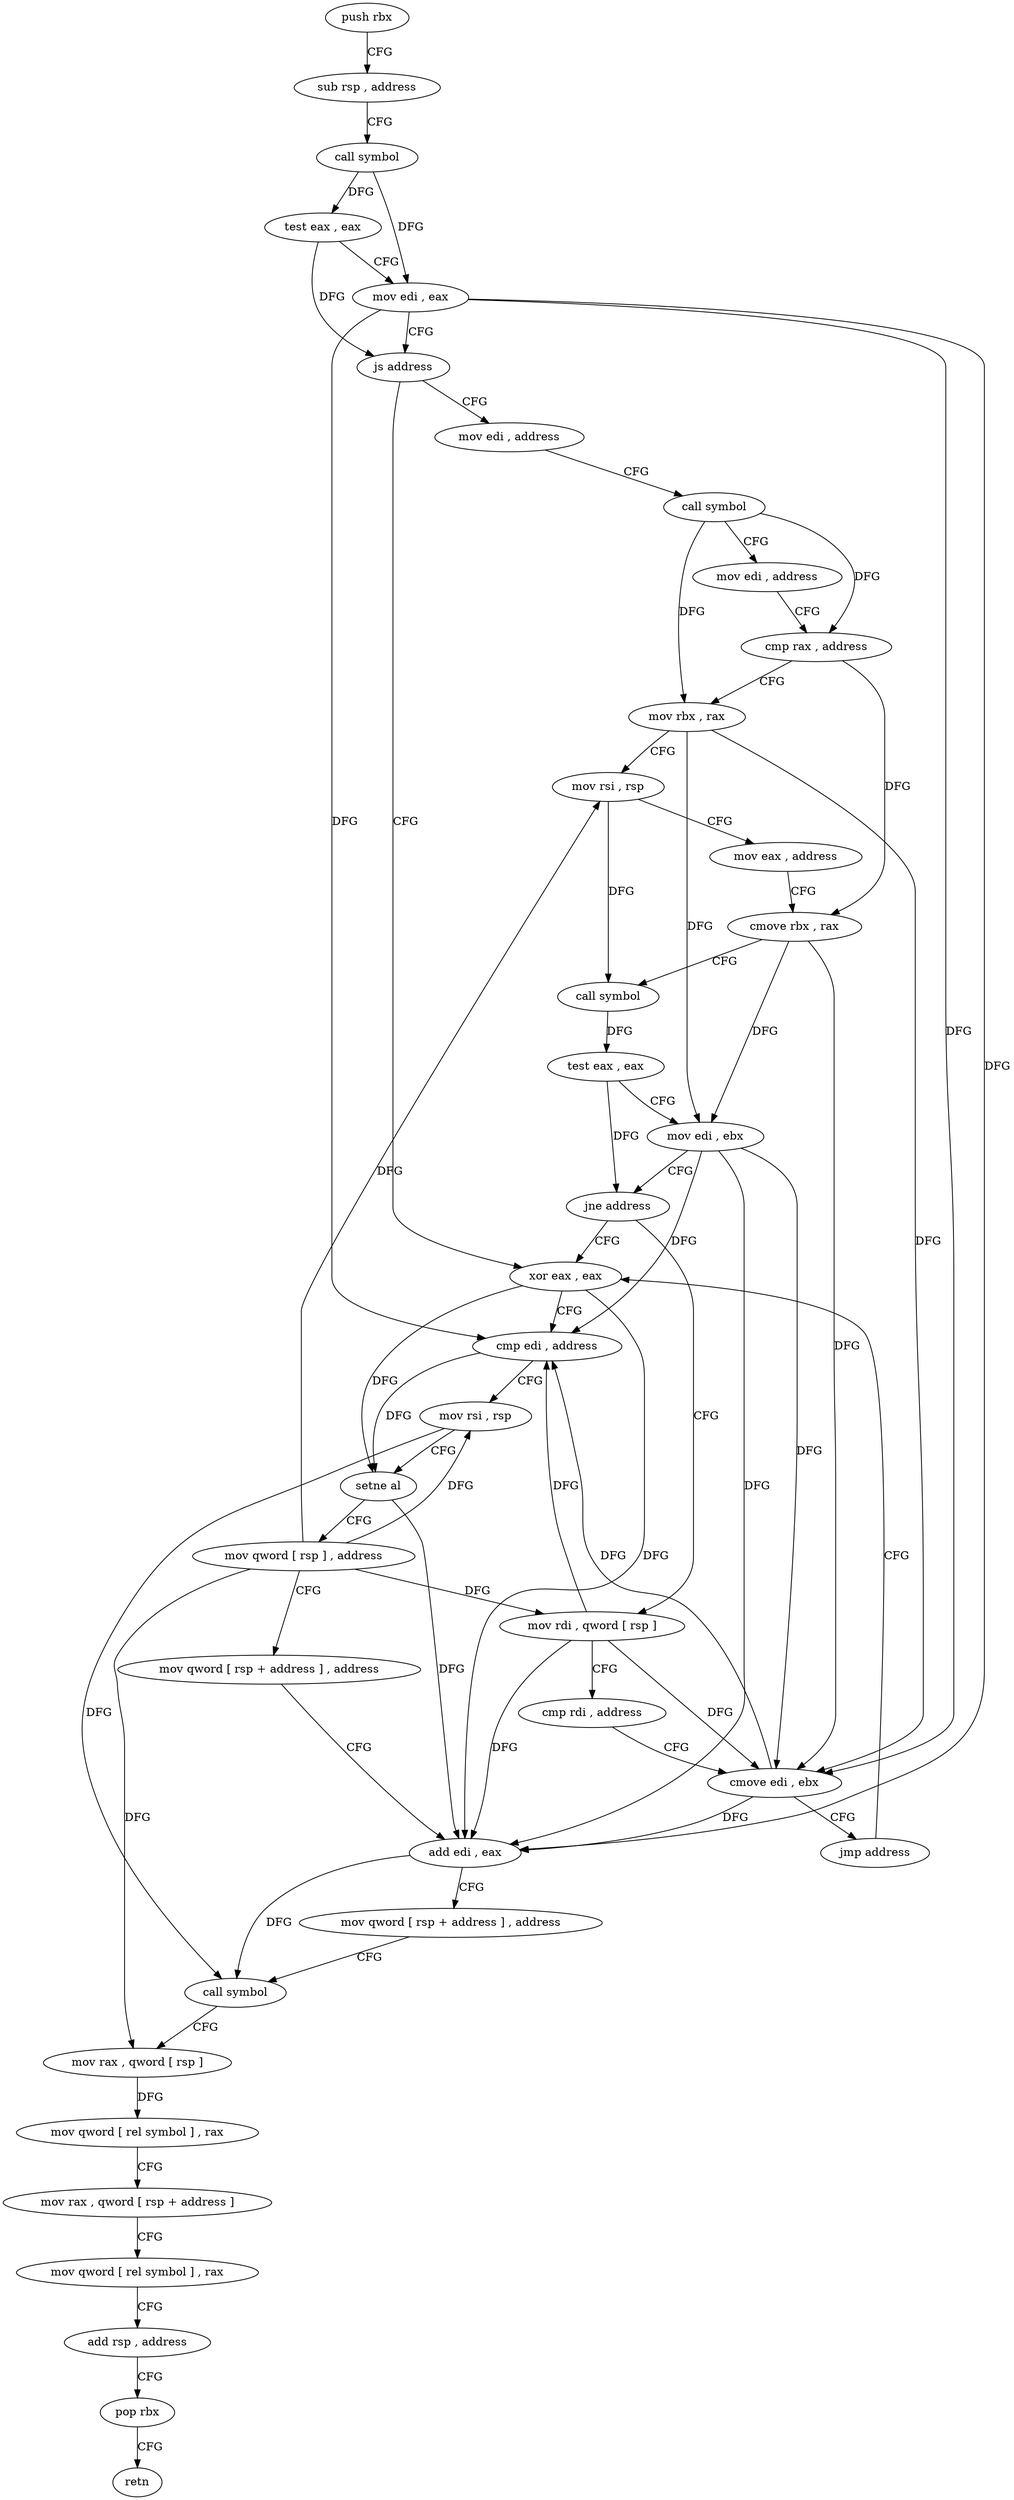 digraph "func" {
"4286864" [label = "push rbx" ]
"4286865" [label = "sub rsp , address" ]
"4286869" [label = "call symbol" ]
"4286874" [label = "test eax , eax" ]
"4286876" [label = "mov edi , eax" ]
"4286878" [label = "js address" ]
"4286960" [label = "mov edi , address" ]
"4286880" [label = "xor eax , eax" ]
"4286965" [label = "call symbol" ]
"4286970" [label = "mov edi , address" ]
"4286975" [label = "cmp rax , address" ]
"4286979" [label = "mov rbx , rax" ]
"4286982" [label = "mov rsi , rsp" ]
"4286985" [label = "mov eax , address" ]
"4286990" [label = "cmove rbx , rax" ]
"4286994" [label = "call symbol" ]
"4286999" [label = "test eax , eax" ]
"4287001" [label = "mov edi , ebx" ]
"4287003" [label = "jne address" ]
"4287005" [label = "mov rdi , qword [ rsp ]" ]
"4286882" [label = "cmp edi , address" ]
"4286888" [label = "mov rsi , rsp" ]
"4286891" [label = "setne al" ]
"4286894" [label = "mov qword [ rsp ] , address" ]
"4286902" [label = "mov qword [ rsp + address ] , address" ]
"4286911" [label = "add edi , eax" ]
"4286913" [label = "mov qword [ rsp + address ] , address" ]
"4286922" [label = "call symbol" ]
"4286927" [label = "mov rax , qword [ rsp ]" ]
"4286931" [label = "mov qword [ rel symbol ] , rax" ]
"4286938" [label = "mov rax , qword [ rsp + address ]" ]
"4286943" [label = "mov qword [ rel symbol ] , rax" ]
"4286950" [label = "add rsp , address" ]
"4286954" [label = "pop rbx" ]
"4286955" [label = "retn" ]
"4287009" [label = "cmp rdi , address" ]
"4287013" [label = "cmove edi , ebx" ]
"4287016" [label = "jmp address" ]
"4286864" -> "4286865" [ label = "CFG" ]
"4286865" -> "4286869" [ label = "CFG" ]
"4286869" -> "4286874" [ label = "DFG" ]
"4286869" -> "4286876" [ label = "DFG" ]
"4286874" -> "4286876" [ label = "CFG" ]
"4286874" -> "4286878" [ label = "DFG" ]
"4286876" -> "4286878" [ label = "CFG" ]
"4286876" -> "4286882" [ label = "DFG" ]
"4286876" -> "4286911" [ label = "DFG" ]
"4286876" -> "4287013" [ label = "DFG" ]
"4286878" -> "4286960" [ label = "CFG" ]
"4286878" -> "4286880" [ label = "CFG" ]
"4286960" -> "4286965" [ label = "CFG" ]
"4286880" -> "4286882" [ label = "CFG" ]
"4286880" -> "4286891" [ label = "DFG" ]
"4286880" -> "4286911" [ label = "DFG" ]
"4286965" -> "4286970" [ label = "CFG" ]
"4286965" -> "4286975" [ label = "DFG" ]
"4286965" -> "4286979" [ label = "DFG" ]
"4286970" -> "4286975" [ label = "CFG" ]
"4286975" -> "4286979" [ label = "CFG" ]
"4286975" -> "4286990" [ label = "DFG" ]
"4286979" -> "4286982" [ label = "CFG" ]
"4286979" -> "4287001" [ label = "DFG" ]
"4286979" -> "4287013" [ label = "DFG" ]
"4286982" -> "4286985" [ label = "CFG" ]
"4286982" -> "4286994" [ label = "DFG" ]
"4286985" -> "4286990" [ label = "CFG" ]
"4286990" -> "4286994" [ label = "CFG" ]
"4286990" -> "4287001" [ label = "DFG" ]
"4286990" -> "4287013" [ label = "DFG" ]
"4286994" -> "4286999" [ label = "DFG" ]
"4286999" -> "4287001" [ label = "CFG" ]
"4286999" -> "4287003" [ label = "DFG" ]
"4287001" -> "4287003" [ label = "CFG" ]
"4287001" -> "4286882" [ label = "DFG" ]
"4287001" -> "4286911" [ label = "DFG" ]
"4287001" -> "4287013" [ label = "DFG" ]
"4287003" -> "4286880" [ label = "CFG" ]
"4287003" -> "4287005" [ label = "CFG" ]
"4287005" -> "4287009" [ label = "CFG" ]
"4287005" -> "4286882" [ label = "DFG" ]
"4287005" -> "4286911" [ label = "DFG" ]
"4287005" -> "4287013" [ label = "DFG" ]
"4286882" -> "4286888" [ label = "CFG" ]
"4286882" -> "4286891" [ label = "DFG" ]
"4286888" -> "4286891" [ label = "CFG" ]
"4286888" -> "4286922" [ label = "DFG" ]
"4286891" -> "4286894" [ label = "CFG" ]
"4286891" -> "4286911" [ label = "DFG" ]
"4286894" -> "4286902" [ label = "CFG" ]
"4286894" -> "4286982" [ label = "DFG" ]
"4286894" -> "4286888" [ label = "DFG" ]
"4286894" -> "4286927" [ label = "DFG" ]
"4286894" -> "4287005" [ label = "DFG" ]
"4286902" -> "4286911" [ label = "CFG" ]
"4286911" -> "4286913" [ label = "CFG" ]
"4286911" -> "4286922" [ label = "DFG" ]
"4286913" -> "4286922" [ label = "CFG" ]
"4286922" -> "4286927" [ label = "CFG" ]
"4286927" -> "4286931" [ label = "DFG" ]
"4286931" -> "4286938" [ label = "CFG" ]
"4286938" -> "4286943" [ label = "CFG" ]
"4286943" -> "4286950" [ label = "CFG" ]
"4286950" -> "4286954" [ label = "CFG" ]
"4286954" -> "4286955" [ label = "CFG" ]
"4287009" -> "4287013" [ label = "CFG" ]
"4287013" -> "4287016" [ label = "CFG" ]
"4287013" -> "4286882" [ label = "DFG" ]
"4287013" -> "4286911" [ label = "DFG" ]
"4287016" -> "4286880" [ label = "CFG" ]
}
